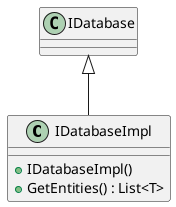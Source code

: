 @startuml
class IDatabaseImpl {
    + IDatabaseImpl()
    + GetEntities() : List<T>
}
IDatabase <|-- IDatabaseImpl
@enduml
